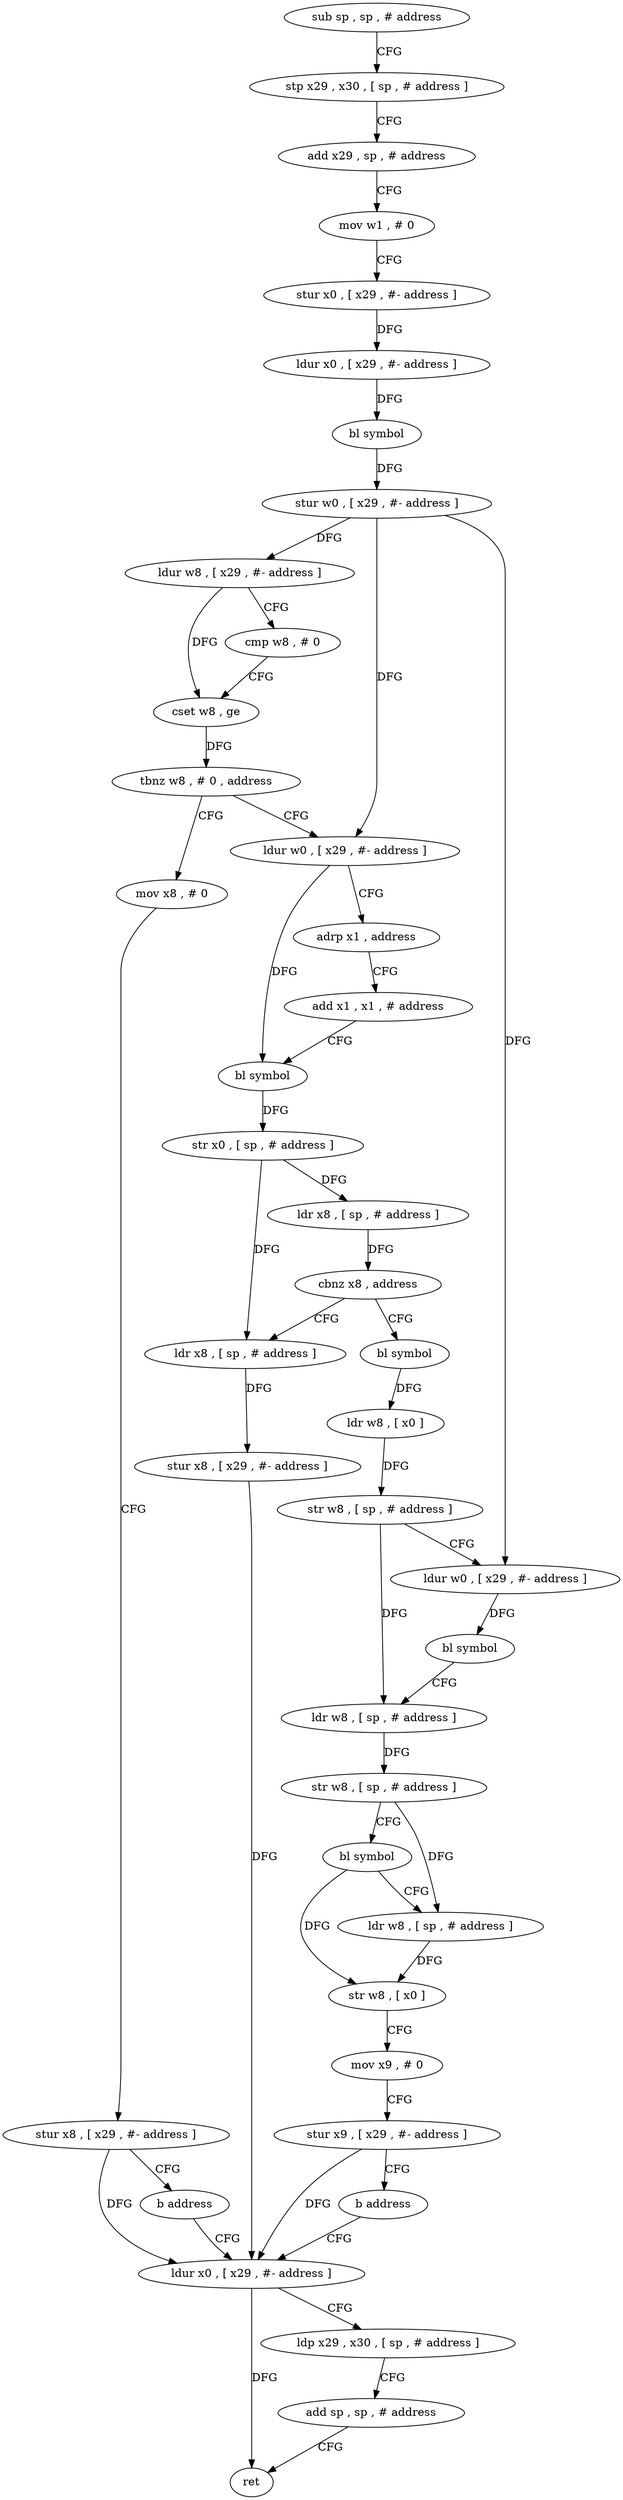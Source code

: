 digraph "func" {
"4211832" [label = "sub sp , sp , # address" ]
"4211836" [label = "stp x29 , x30 , [ sp , # address ]" ]
"4211840" [label = "add x29 , sp , # address" ]
"4211844" [label = "mov w1 , # 0" ]
"4211848" [label = "stur x0 , [ x29 , #- address ]" ]
"4211852" [label = "ldur x0 , [ x29 , #- address ]" ]
"4211856" [label = "bl symbol" ]
"4211860" [label = "stur w0 , [ x29 , #- address ]" ]
"4211864" [label = "ldur w8 , [ x29 , #- address ]" ]
"4211868" [label = "cmp w8 , # 0" ]
"4211872" [label = "cset w8 , ge" ]
"4211876" [label = "tbnz w8 , # 0 , address" ]
"4211892" [label = "ldur w0 , [ x29 , #- address ]" ]
"4211880" [label = "mov x8 , # 0" ]
"4211896" [label = "adrp x1 , address" ]
"4211900" [label = "add x1 , x1 , # address" ]
"4211904" [label = "bl symbol" ]
"4211908" [label = "str x0 , [ sp , # address ]" ]
"4211912" [label = "ldr x8 , [ sp , # address ]" ]
"4211916" [label = "cbnz x8 , address" ]
"4211972" [label = "ldr x8 , [ sp , # address ]" ]
"4211920" [label = "bl symbol" ]
"4211884" [label = "stur x8 , [ x29 , #- address ]" ]
"4211888" [label = "b address" ]
"4211980" [label = "ldur x0 , [ x29 , #- address ]" ]
"4211976" [label = "stur x8 , [ x29 , #- address ]" ]
"4211924" [label = "ldr w8 , [ x0 ]" ]
"4211928" [label = "str w8 , [ sp , # address ]" ]
"4211932" [label = "ldur w0 , [ x29 , #- address ]" ]
"4211936" [label = "bl symbol" ]
"4211940" [label = "ldr w8 , [ sp , # address ]" ]
"4211944" [label = "str w8 , [ sp , # address ]" ]
"4211948" [label = "bl symbol" ]
"4211952" [label = "ldr w8 , [ sp , # address ]" ]
"4211956" [label = "str w8 , [ x0 ]" ]
"4211960" [label = "mov x9 , # 0" ]
"4211964" [label = "stur x9 , [ x29 , #- address ]" ]
"4211968" [label = "b address" ]
"4211984" [label = "ldp x29 , x30 , [ sp , # address ]" ]
"4211988" [label = "add sp , sp , # address" ]
"4211992" [label = "ret" ]
"4211832" -> "4211836" [ label = "CFG" ]
"4211836" -> "4211840" [ label = "CFG" ]
"4211840" -> "4211844" [ label = "CFG" ]
"4211844" -> "4211848" [ label = "CFG" ]
"4211848" -> "4211852" [ label = "DFG" ]
"4211852" -> "4211856" [ label = "DFG" ]
"4211856" -> "4211860" [ label = "DFG" ]
"4211860" -> "4211864" [ label = "DFG" ]
"4211860" -> "4211892" [ label = "DFG" ]
"4211860" -> "4211932" [ label = "DFG" ]
"4211864" -> "4211868" [ label = "CFG" ]
"4211864" -> "4211872" [ label = "DFG" ]
"4211868" -> "4211872" [ label = "CFG" ]
"4211872" -> "4211876" [ label = "DFG" ]
"4211876" -> "4211892" [ label = "CFG" ]
"4211876" -> "4211880" [ label = "CFG" ]
"4211892" -> "4211896" [ label = "CFG" ]
"4211892" -> "4211904" [ label = "DFG" ]
"4211880" -> "4211884" [ label = "CFG" ]
"4211896" -> "4211900" [ label = "CFG" ]
"4211900" -> "4211904" [ label = "CFG" ]
"4211904" -> "4211908" [ label = "DFG" ]
"4211908" -> "4211912" [ label = "DFG" ]
"4211908" -> "4211972" [ label = "DFG" ]
"4211912" -> "4211916" [ label = "DFG" ]
"4211916" -> "4211972" [ label = "CFG" ]
"4211916" -> "4211920" [ label = "CFG" ]
"4211972" -> "4211976" [ label = "DFG" ]
"4211920" -> "4211924" [ label = "DFG" ]
"4211884" -> "4211888" [ label = "CFG" ]
"4211884" -> "4211980" [ label = "DFG" ]
"4211888" -> "4211980" [ label = "CFG" ]
"4211980" -> "4211984" [ label = "CFG" ]
"4211980" -> "4211992" [ label = "DFG" ]
"4211976" -> "4211980" [ label = "DFG" ]
"4211924" -> "4211928" [ label = "DFG" ]
"4211928" -> "4211932" [ label = "CFG" ]
"4211928" -> "4211940" [ label = "DFG" ]
"4211932" -> "4211936" [ label = "DFG" ]
"4211936" -> "4211940" [ label = "CFG" ]
"4211940" -> "4211944" [ label = "DFG" ]
"4211944" -> "4211948" [ label = "CFG" ]
"4211944" -> "4211952" [ label = "DFG" ]
"4211948" -> "4211952" [ label = "CFG" ]
"4211948" -> "4211956" [ label = "DFG" ]
"4211952" -> "4211956" [ label = "DFG" ]
"4211956" -> "4211960" [ label = "CFG" ]
"4211960" -> "4211964" [ label = "CFG" ]
"4211964" -> "4211968" [ label = "CFG" ]
"4211964" -> "4211980" [ label = "DFG" ]
"4211968" -> "4211980" [ label = "CFG" ]
"4211984" -> "4211988" [ label = "CFG" ]
"4211988" -> "4211992" [ label = "CFG" ]
}
